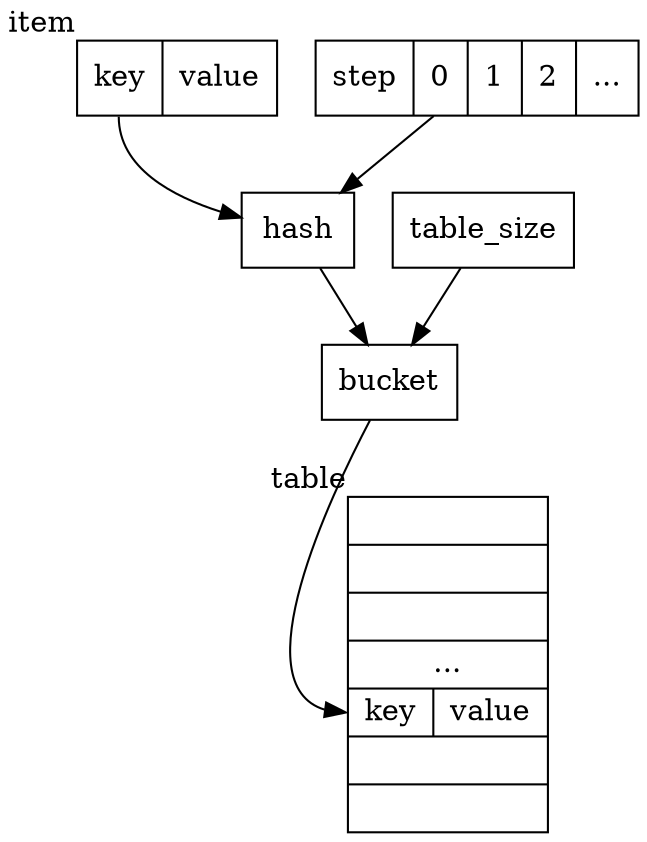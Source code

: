 digraph rehash{
    node[shape=record]
    entry[xlabel="item" label="<k>key|<v>value"]
    step[label="step|0|1|2|..."]
    entry:k -> hash 
    step->hash
    hash -> bucket -> hash_table:k
    hash_table[xlabel="table" label="{<f0>|<f1>|<f2>|<f3>...|{<k>key|<v>value}|<f11>|<f12>}"]
    table_size -> bucket
}